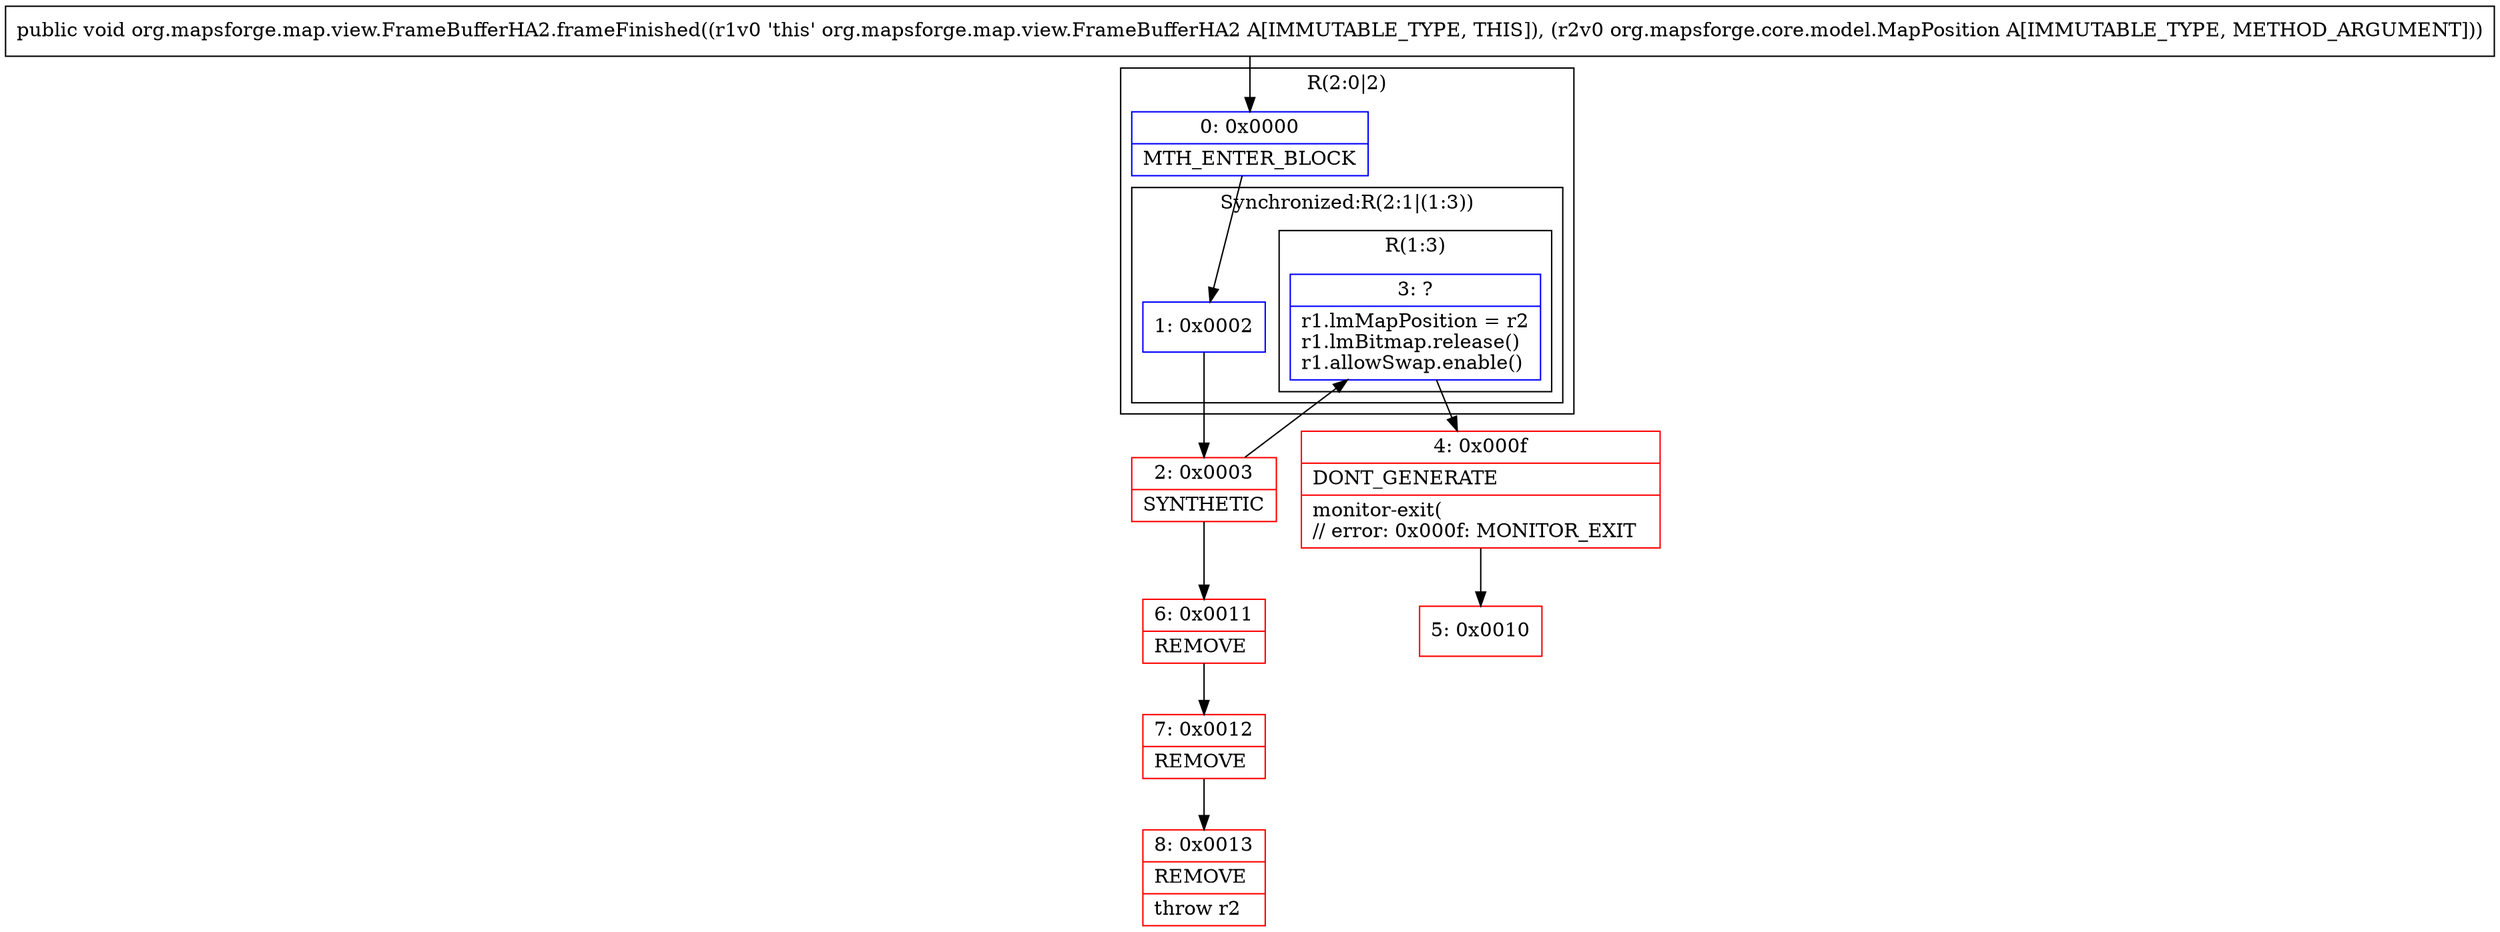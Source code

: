 digraph "CFG fororg.mapsforge.map.view.FrameBufferHA2.frameFinished(Lorg\/mapsforge\/core\/model\/MapPosition;)V" {
subgraph cluster_Region_1934044779 {
label = "R(2:0|2)";
node [shape=record,color=blue];
Node_0 [shape=record,label="{0\:\ 0x0000|MTH_ENTER_BLOCK\l}"];
subgraph cluster_SynchronizedRegion_2113249203 {
label = "Synchronized:R(2:1|(1:3))";
node [shape=record,color=blue];
Node_1 [shape=record,label="{1\:\ 0x0002}"];
subgraph cluster_Region_1901529822 {
label = "R(1:3)";
node [shape=record,color=blue];
Node_3 [shape=record,label="{3\:\ ?|r1.lmMapPosition = r2\lr1.lmBitmap.release()\lr1.allowSwap.enable()\l}"];
}
}
}
Node_2 [shape=record,color=red,label="{2\:\ 0x0003|SYNTHETIC\l}"];
Node_4 [shape=record,color=red,label="{4\:\ 0x000f|DONT_GENERATE\l|monitor\-exit(\l\/\/ error: 0x000f: MONITOR_EXIT  \l}"];
Node_5 [shape=record,color=red,label="{5\:\ 0x0010}"];
Node_6 [shape=record,color=red,label="{6\:\ 0x0011|REMOVE\l}"];
Node_7 [shape=record,color=red,label="{7\:\ 0x0012|REMOVE\l}"];
Node_8 [shape=record,color=red,label="{8\:\ 0x0013|REMOVE\l|throw r2\l}"];
MethodNode[shape=record,label="{public void org.mapsforge.map.view.FrameBufferHA2.frameFinished((r1v0 'this' org.mapsforge.map.view.FrameBufferHA2 A[IMMUTABLE_TYPE, THIS]), (r2v0 org.mapsforge.core.model.MapPosition A[IMMUTABLE_TYPE, METHOD_ARGUMENT])) }"];
MethodNode -> Node_0;
Node_0 -> Node_1;
Node_1 -> Node_2;
Node_3 -> Node_4;
Node_2 -> Node_3;
Node_2 -> Node_6;
Node_4 -> Node_5;
Node_6 -> Node_7;
Node_7 -> Node_8;
}

